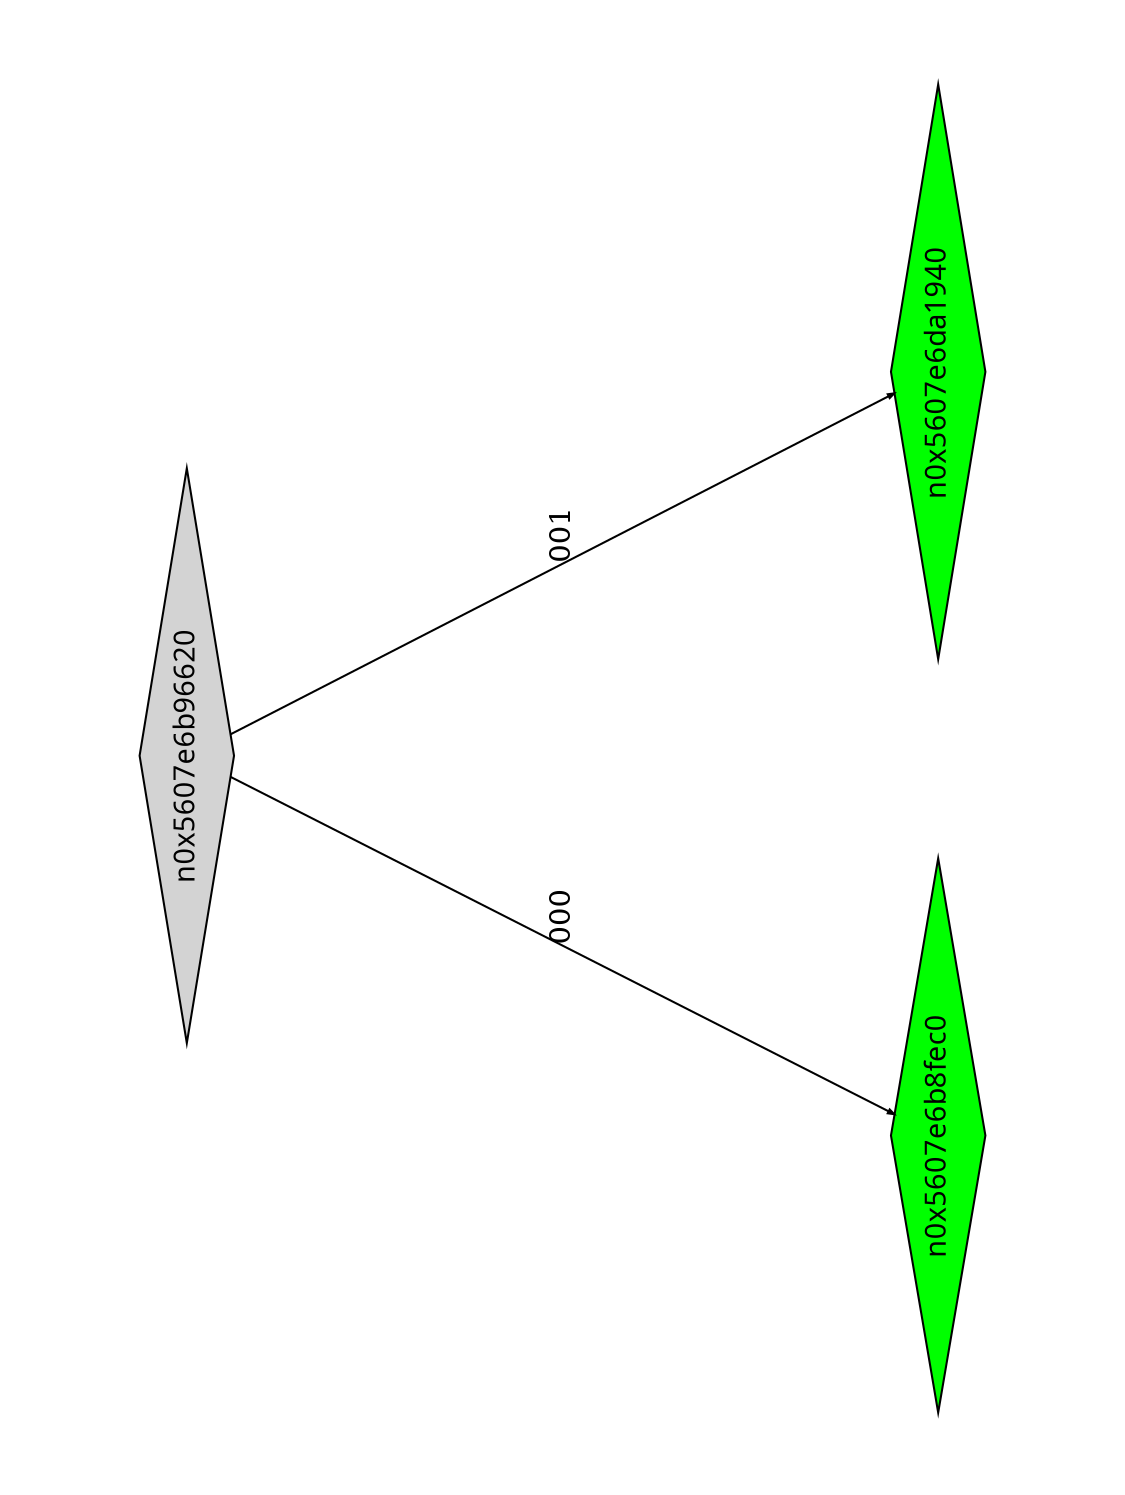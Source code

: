 digraph G {
	size="10,7.5";
	ratio=fill;
	rotate=90;
	center = "true";
	node [style="filled",width=.1,height=.1,fontname="Terminus"]
	edge [arrowsize=.3]
	n0x5607e6b96620 [shape=diamond];
	n0x5607e6b96620 -> n0x5607e6b8fec0 [label=000];
	n0x5607e6b96620 -> n0x5607e6da1940 [label=001];
	n0x5607e6da1940 [shape=diamond,fillcolor=green];
	n0x5607e6b8fec0 [shape=diamond,fillcolor=green];
}
